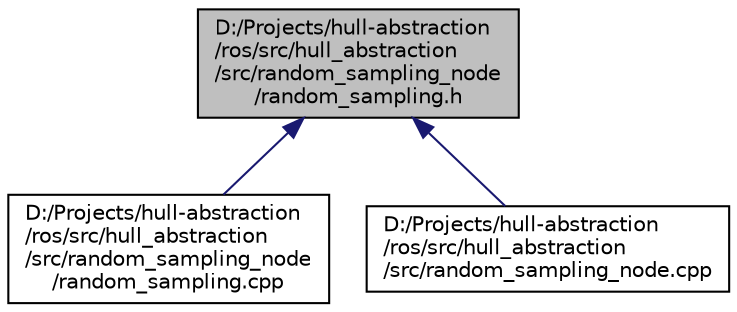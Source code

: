 digraph "D:/Projects/hull-abstraction/ros/src/hull_abstraction/src/random_sampling_node/random_sampling.h"
{
 // INTERACTIVE_SVG=YES
 // LATEX_PDF_SIZE
  edge [fontname="Helvetica",fontsize="10",labelfontname="Helvetica",labelfontsize="10"];
  node [fontname="Helvetica",fontsize="10",shape=record];
  Node1 [label="D:/Projects/hull-abstraction\l/ros/src/hull_abstraction\l/src/random_sampling_node\l/random_sampling.h",height=0.2,width=0.4,color="black", fillcolor="grey75", style="filled", fontcolor="black",tooltip="Framework of Random Sampling node."];
  Node1 -> Node2 [dir="back",color="midnightblue",fontsize="10",style="solid",fontname="Helvetica"];
  Node2 [label="D:/Projects/hull-abstraction\l/ros/src/hull_abstraction\l/src/random_sampling_node\l/random_sampling.cpp",height=0.2,width=0.4,color="black", fillcolor="white", style="filled",URL="$random__sampling_8cpp.html",tooltip=" "];
  Node1 -> Node3 [dir="back",color="midnightblue",fontsize="10",style="solid",fontname="Helvetica"];
  Node3 [label="D:/Projects/hull-abstraction\l/ros/src/hull_abstraction\l/src/random_sampling_node.cpp",height=0.2,width=0.4,color="black", fillcolor="white", style="filled",URL="$random__sampling__node_8cpp.html",tooltip=" "];
}
